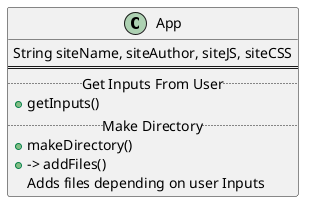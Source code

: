 @startuml
Class App
{
String siteName, siteAuthor, siteJS, siteCSS
==
.. Get Inputs From User ..
+ getInputs()
.. Make Directory ..
+ makeDirectory()
+ -> addFiles()
Adds files depending on user Inputs
}


@enduml
